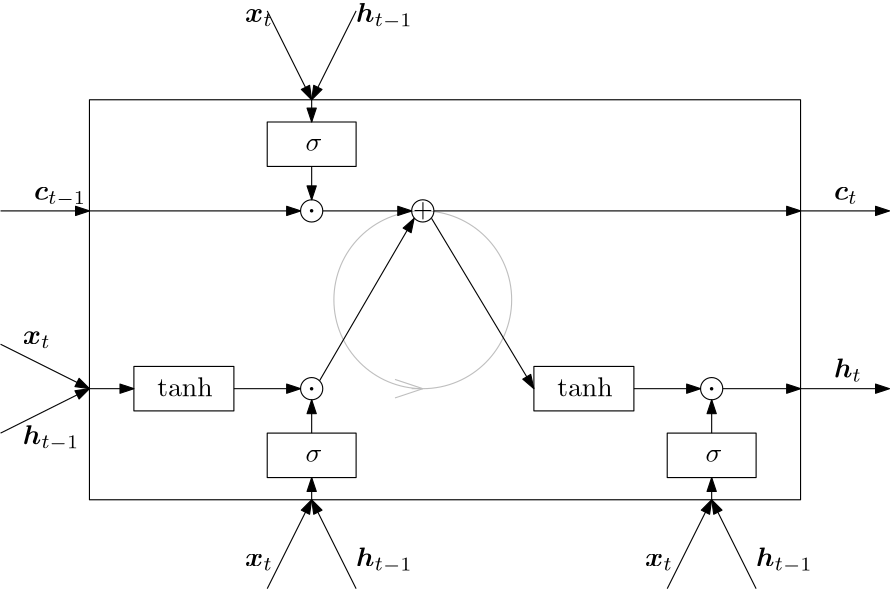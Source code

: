 <ipe version="70206" creator="Ipe 7.2.9">
<info created="D:20180416065930" modified="D:20200414002115"/>
<preamble>\usepackage{bm}</preamble>
<ipestyle name="basic">
<symbol name="arrow/arc(spx)">
<path stroke="sym-stroke" fill="sym-stroke" pen="sym-pen">
0 0 m
-1 0.333 l
-1 -0.333 l
h
</path>
</symbol>
<symbol name="arrow/farc(spx)">
<path stroke="sym-stroke" fill="white" pen="sym-pen">
0 0 m
-1 0.333 l
-1 -0.333 l
h
</path>
</symbol>
<symbol name="arrow/ptarc(spx)">
<path stroke="sym-stroke" fill="sym-stroke" pen="sym-pen">
0 0 m
-1 0.333 l
-0.8 0 l
-1 -0.333 l
h
</path>
</symbol>
<symbol name="arrow/fptarc(spx)">
<path stroke="sym-stroke" fill="white" pen="sym-pen">
0 0 m
-1 0.333 l
-0.8 0 l
-1 -0.333 l
h
</path>
</symbol>
<symbol name="mark/circle(sx)" transformations="translations">
<path fill="sym-stroke">
0.6 0 0 0.6 0 0 e
0.4 0 0 0.4 0 0 e
</path>
</symbol>
<symbol name="mark/disk(sx)" transformations="translations">
<path fill="sym-stroke">
0.6 0 0 0.6 0 0 e
</path>
</symbol>
<symbol name="mark/fdisk(sfx)" transformations="translations">
<group>
<path fill="sym-fill">
0.5 0 0 0.5 0 0 e
</path>
<path fill="sym-stroke" fillrule="eofill">
0.6 0 0 0.6 0 0 e
0.4 0 0 0.4 0 0 e
</path>
</group>
</symbol>
<symbol name="mark/box(sx)" transformations="translations">
<path fill="sym-stroke" fillrule="eofill">
-0.6 -0.6 m
0.6 -0.6 l
0.6 0.6 l
-0.6 0.6 l
h
-0.4 -0.4 m
0.4 -0.4 l
0.4 0.4 l
-0.4 0.4 l
h
</path>
</symbol>
<symbol name="mark/square(sx)" transformations="translations">
<path fill="sym-stroke">
-0.6 -0.6 m
0.6 -0.6 l
0.6 0.6 l
-0.6 0.6 l
h
</path>
</symbol>
<symbol name="mark/fsquare(sfx)" transformations="translations">
<group>
<path fill="sym-fill">
-0.5 -0.5 m
0.5 -0.5 l
0.5 0.5 l
-0.5 0.5 l
h
</path>
<path fill="sym-stroke" fillrule="eofill">
-0.6 -0.6 m
0.6 -0.6 l
0.6 0.6 l
-0.6 0.6 l
h
-0.4 -0.4 m
0.4 -0.4 l
0.4 0.4 l
-0.4 0.4 l
h
</path>
</group>
</symbol>
<symbol name="mark/cross(sx)" transformations="translations">
<group>
<path fill="sym-stroke">
-0.43 -0.57 m
0.57 0.43 l
0.43 0.57 l
-0.57 -0.43 l
h
</path>
<path fill="sym-stroke">
-0.43 0.57 m
0.57 -0.43 l
0.43 -0.57 l
-0.57 0.43 l
h
</path>
</group>
</symbol>
<symbol name="arrow/fnormal(spx)">
<path stroke="sym-stroke" fill="white" pen="sym-pen">
0 0 m
-1 0.333 l
-1 -0.333 l
h
</path>
</symbol>
<symbol name="arrow/pointed(spx)">
<path stroke="sym-stroke" fill="sym-stroke" pen="sym-pen">
0 0 m
-1 0.333 l
-0.8 0 l
-1 -0.333 l
h
</path>
</symbol>
<symbol name="arrow/fpointed(spx)">
<path stroke="sym-stroke" fill="white" pen="sym-pen">
0 0 m
-1 0.333 l
-0.8 0 l
-1 -0.333 l
h
</path>
</symbol>
<symbol name="arrow/linear(spx)">
<path stroke="sym-stroke" pen="sym-pen">
-1 0.333 m
0 0 l
-1 -0.333 l
</path>
</symbol>
<symbol name="arrow/fdouble(spx)">
<path stroke="sym-stroke" fill="white" pen="sym-pen">
0 0 m
-1 0.333 l
-1 -0.333 l
h
-1 0 m
-2 0.333 l
-2 -0.333 l
h
</path>
</symbol>
<symbol name="arrow/double(spx)">
<path stroke="sym-stroke" fill="sym-stroke" pen="sym-pen">
0 0 m
-1 0.333 l
-1 -0.333 l
h
-1 0 m
-2 0.333 l
-2 -0.333 l
h
</path>
</symbol>
<pen name="heavier" value="0.8"/>
<pen name="fat" value="1.2"/>
<pen name="ultrafat" value="2"/>
<symbolsize name="large" value="5"/>
<symbolsize name="small" value="2"/>
<symbolsize name="tiny" value="1.1"/>
<arrowsize name="large" value="10"/>
<arrowsize name="small" value="5"/>
<arrowsize name="tiny" value="3"/>
<color name="red" value="1 0 0"/>
<color name="green" value="0 1 0"/>
<color name="blue" value="0 0 1"/>
<color name="yellow" value="1 1 0"/>
<color name="orange" value="1 0.647 0"/>
<color name="gold" value="1 0.843 0"/>
<color name="purple" value="0.627 0.125 0.941"/>
<color name="gray" value="0.745"/>
<color name="brown" value="0.647 0.165 0.165"/>
<color name="navy" value="0 0 0.502"/>
<color name="pink" value="1 0.753 0.796"/>
<color name="seagreen" value="0.18 0.545 0.341"/>
<color name="turquoise" value="0.251 0.878 0.816"/>
<color name="violet" value="0.933 0.51 0.933"/>
<color name="darkblue" value="0 0 0.545"/>
<color name="darkcyan" value="0 0.545 0.545"/>
<color name="darkgray" value="0.663"/>
<color name="darkgreen" value="0 0.392 0"/>
<color name="darkmagenta" value="0.545 0 0.545"/>
<color name="darkorange" value="1 0.549 0"/>
<color name="darkred" value="0.545 0 0"/>
<color name="lightblue" value="0.678 0.847 0.902"/>
<color name="lightcyan" value="0.878 1 1"/>
<color name="lightgray" value="0.827"/>
<color name="lightgreen" value="0.565 0.933 0.565"/>
<color name="lightyellow" value="1 1 0.878"/>
<dashstyle name="dashed" value="[4] 0"/>
<dashstyle name="dotted" value="[1 3] 0"/>
<dashstyle name="dash dotted" value="[4 2 1 2] 0"/>
<dashstyle name="dash dot dotted" value="[4 2 1 2 1 2] 0"/>
<textsize name="large" value="\large"/>
<textsize name="small" value="\small"/>
<textsize name="tiny" value="\tiny"/>
<textsize name="Large" value="\Large"/>
<textsize name="LARGE" value="\LARGE"/>
<textsize name="huge" value="\huge"/>
<textsize name="Huge" value="\Huge"/>
<textsize name="footnote" value="\footnotesize"/>
<textstyle name="center" begin="\begin{center}" end="\end{center}"/>
<textstyle name="itemize" begin="\begin{itemize}" end="\end{itemize}"/>
<textstyle name="item" begin="\begin{itemize}\item{}" end="\end{itemize}"/>
<gridsize name="4 pts" value="4"/>
<gridsize name="8 pts (~3 mm)" value="8"/>
<gridsize name="16 pts (~6 mm)" value="16"/>
<gridsize name="32 pts (~12 mm)" value="32"/>
<gridsize name="10 pts (~3.5 mm)" value="10"/>
<gridsize name="20 pts (~7 mm)" value="20"/>
<gridsize name="14 pts (~5 mm)" value="14"/>
<gridsize name="28 pts (~10 mm)" value="28"/>
<gridsize name="56 pts (~20 mm)" value="56"/>
<anglesize name="90 deg" value="90"/>
<anglesize name="60 deg" value="60"/>
<anglesize name="45 deg" value="45"/>
<anglesize name="30 deg" value="30"/>
<anglesize name="22.5 deg" value="22.5"/>
<opacity name="10%" value="0.1"/>
<opacity name="30%" value="0.3"/>
<opacity name="50%" value="0.5"/>
<opacity name="75%" value="0.75"/>
<tiling name="falling" angle="-60" step="4" width="1"/>
<tiling name="rising" angle="30" step="4" width="1"/>
</ipestyle>
<page>
<layer name="alpha"/>
<view layers="alpha" active="alpha"/>
<path layer="alpha" matrix="1 0 0 1 0 116" stroke="black">
160 644 m
160 628 l
192 628 l
192 644 l
h
</path>
<text matrix="1 0 0 1 49.7453 89.6535" transformations="translations" pos="124 660" stroke="black" type="label" width="6.05" height="4.289" depth="0" valign="baseline" style="math">\sigma</text>
<path matrix="1 0 0 -1 0 1392" stroke="black" arrow="normal/small">
176 624 m
176 632 l
</path>
<path matrix="1 0 0 -1 0 1392" stroke="black" arrow="normal/small">
160 592 m
176 624 l
</path>
<path matrix="1 0 0 -1 0 1392" stroke="black" arrow="normal/small">
192 592 m
176 624 l
</path>
<text matrix="1 0 0 1 116 156" transformations="translations" pos="76 640" stroke="black" type="label" width="20.357" height="6.923" depth="2.32" valign="baseline" style="math">\bm h_{t-1}</text>
<text matrix="1 0 0 1 76 124" transformations="translations" pos="76 672" stroke="black" type="label" width="10.073" height="4.432" depth="1.49" valign="baseline" style="math">\bm x_t</text>
<path stroke="gray">
32 0 0 32 216 696 e
</path>
<path matrix="1 0 0 1 -4 0" stroke="gray" arrow="linear/large">
216 664 m
220 664 l
</path>
<path stroke="black">
96 768 m
96 624 l
352 624 l
352 768 l
h
</path>
<path matrix="1 0 0 1 0 8" stroke="black" arrow="normal/small">
64 672 m
96 656 l
</path>
<path matrix="1 0 0 1 0 8" stroke="black" arrow="normal/small">
64 640 m
96 656 l
</path>
<text matrix="1 0 0 1 -4 8" transformations="translations" pos="76 672" stroke="black" type="label" width="10.073" height="4.432" depth="1.49" valign="baseline" style="math">\bm x_t</text>
<text matrix="1 0 0 1 -4 4" transformations="translations" pos="76 640" stroke="black" type="label" width="20.357" height="6.923" depth="2.32" valign="baseline" style="math">\bm h_{t-1}</text>
<path matrix="1 0 0 1 0 8" stroke="black" arrow="normal/small">
352 656 m
384 656 l
</path>
<path stroke="black" arrow="normal/small">
324 664 m
352 664 l
</path>
<text matrix="1 0 0 1 -8 4" transformations="translations" pos="372 664" stroke="black" type="label" width="10.159" height="6.923" depth="1.49" valign="baseline" style="math">\bm h_t</text>
<path matrix="1 0 0 1 -4 8" stroke="black">
116 664 m
116 648 l
152 648 l
152 664 l
h
</path>
<text matrix="1 0 0 1 -3.59001 1.27553" transformations="translations" pos="124 660" stroke="black" type="label" width="19.925" height="6.918" depth="0" valign="baseline" style="math">\tanh</text>
<path matrix="1 0 0 1 0 8" stroke="black" arrow="normal/small">
96 656 m
112 656 l
</path>
<path matrix="1 0 0 1 0 4" stroke="black">
160 644 m
160 628 l
192 628 l
192 644 l
h
</path>
<text matrix="1 0 0 1 49.7453 -22.3465" transformations="translations" pos="124 660" stroke="black" type="label" width="6.05" height="4.289" depth="0" valign="baseline" style="math">\sigma</text>
<path stroke="black" arrow="normal/small">
176 624 m
176 632 l
</path>
<path stroke="black" arrow="normal/small">
160 592 m
176 624 l
</path>
<path stroke="black" arrow="normal/small">
192 592 m
176 624 l
</path>
<text matrix="1 0 0 1 76 -72" transformations="translations" pos="76 672" stroke="black" type="label" width="10.073" height="4.432" depth="1.49" valign="baseline" style="math">\bm x_t</text>
<text matrix="1 0 0 1 116 -40" transformations="translations" pos="76 640" stroke="black" type="label" width="20.357" height="6.923" depth="2.32" valign="baseline" style="math">\bm h_{t-1}</text>
<path stroke="black" arrow="normal/small">
176 648 m
176 660 l
</path>
<path matrix="1 0 0 1 140 8" stroke="black">
116 664 m
116 648 l
152 648 l
152 664 l
h
</path>
<text matrix="1 0 0 1 140.41 1.27553" transformations="translations" pos="124 660" stroke="black" type="label" width="19.925" height="6.918" depth="0" valign="baseline" style="math">\tanh</text>
<path matrix="1 0 0 1 144 4" stroke="black">
160 644 m
160 628 l
192 628 l
192 644 l
h
</path>
<text matrix="1 0 0 1 193.745 -22.3465" transformations="translations" pos="124 660" stroke="black" type="label" width="6.05" height="4.289" depth="0" valign="baseline" style="math">\sigma</text>
<path matrix="1 0 0 1 0 8" stroke="black" arrow="normal/small">
148 656 m
172 656 l
</path>
<path matrix="1 0 0 1 144 0" stroke="black" arrow="normal/small">
176 624 m
176 632 l
</path>
<path matrix="1 0 0 1 144 0" stroke="black" arrow="normal/small">
160 592 m
176 624 l
</path>
<path matrix="1 0 0 1 144 0" stroke="black" arrow="normal/small">
192 592 m
176 624 l
</path>
<text matrix="1 0 0 1 220 -72" transformations="translations" pos="76 672" stroke="black" type="label" width="10.073" height="4.432" depth="1.49" valign="baseline" style="math">\bm x_t</text>
<text matrix="1 0 0 1 260 -40" transformations="translations" pos="76 640" stroke="black" type="label" width="20.357" height="6.923" depth="2.32" valign="baseline" style="math">\bm h_{t-1}</text>
<path stroke="black" arrow="arc/small">
96 728 m
172 728 l
</path>
<path matrix="1 0 0 1 0 72" stroke="black" arrow="normal/small">
352 656 m
384 656 l
</path>
<text matrix="1 0 0 1 -8 68" transformations="translations" pos="372 664" stroke="black" type="label" width="8.623" height="4.432" depth="1.49" valign="baseline" style="math">\bm c_t</text>
<text matrix="1 0 0 1 -296 68" transformations="translations" pos="372 664" stroke="black" type="label" width="18.821" height="4.432" depth="2.32" valign="baseline" style="math">\bm c_{t-1}</text>
<path matrix="1 0 0 1 -288 72" stroke="black" arrow="normal/small">
352 656 m
384 656 l
</path>
<path matrix="1 0 0 1 0 8" stroke="black">
4 0 0 4 176 656 e
</path>
<text matrix="1 0 0 1 6.35127 -38.955" transformations="translations" pos="168 700" stroke="black" type="label" width="3.321" height="5.313" depth="0" valign="baseline" size="large" style="math">\cdot</text>
<path matrix="1 0 0 1 144 0" stroke="black" arrow="normal/small">
176 648 m
176 660 l
</path>
<path matrix="1 0 0 1 144 8" stroke="black">
4 0 0 4 176 656 e
</path>
<text matrix="1 0 0 1 150.351 -38.955" transformations="translations" pos="168 700" stroke="black" type="label" width="3.321" height="5.313" depth="0" valign="baseline" size="large" style="math">\cdot</text>
<path matrix="1 0 0 1 144 8" stroke="black" arrow="normal/small">
148 656 m
172 656 l
</path>
<path matrix="1 0 0 1 40 72" stroke="black">
4 0 0 4 176 656 e
</path>
<text matrix="1 0 0 1 44.4551 25.819" transformations="translations" pos="168 700" stroke="black" type="label" width="7.168" height="5.314" depth="0.83" valign="baseline" size="small" style="math">+</text>
<path stroke="black" arrow="arc/small">
220 728 m
352 728 l
</path>
<path stroke="black" arrow="normal/small">
178.851 666.885 m
212.886 725.303 l
</path>
<path stroke="black" arrow="normal/small">
219.14 725.351 m
256 664 l
</path>
<path matrix="1 0 0 1 0 72" stroke="black">
4 0 0 4 176 656 e
</path>
<text matrix="1 0 0 1 6.35127 25.045" transformations="translations" pos="168 700" stroke="black" type="label" width="3.321" height="5.313" depth="0" valign="baseline" size="large" style="math">\cdot</text>
<path stroke="black" arrow="arc/small">
180 728 m
212 728 l
</path>
<path stroke="black" arrow="normal/small">
176 744 m
176 732 l
</path>
</page>
</ipe>
